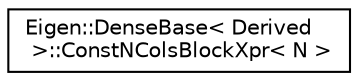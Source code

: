 digraph "Graphical Class Hierarchy"
{
  edge [fontname="Helvetica",fontsize="10",labelfontname="Helvetica",labelfontsize="10"];
  node [fontname="Helvetica",fontsize="10",shape=record];
  rankdir="LR";
  Node1 [label="Eigen::DenseBase\< Derived\l \>::ConstNColsBlockXpr\< N \>",height=0.2,width=0.4,color="black", fillcolor="white", style="filled",URL="$struct_eigen_1_1_dense_base_1_1_const_n_cols_block_xpr.html"];
}
